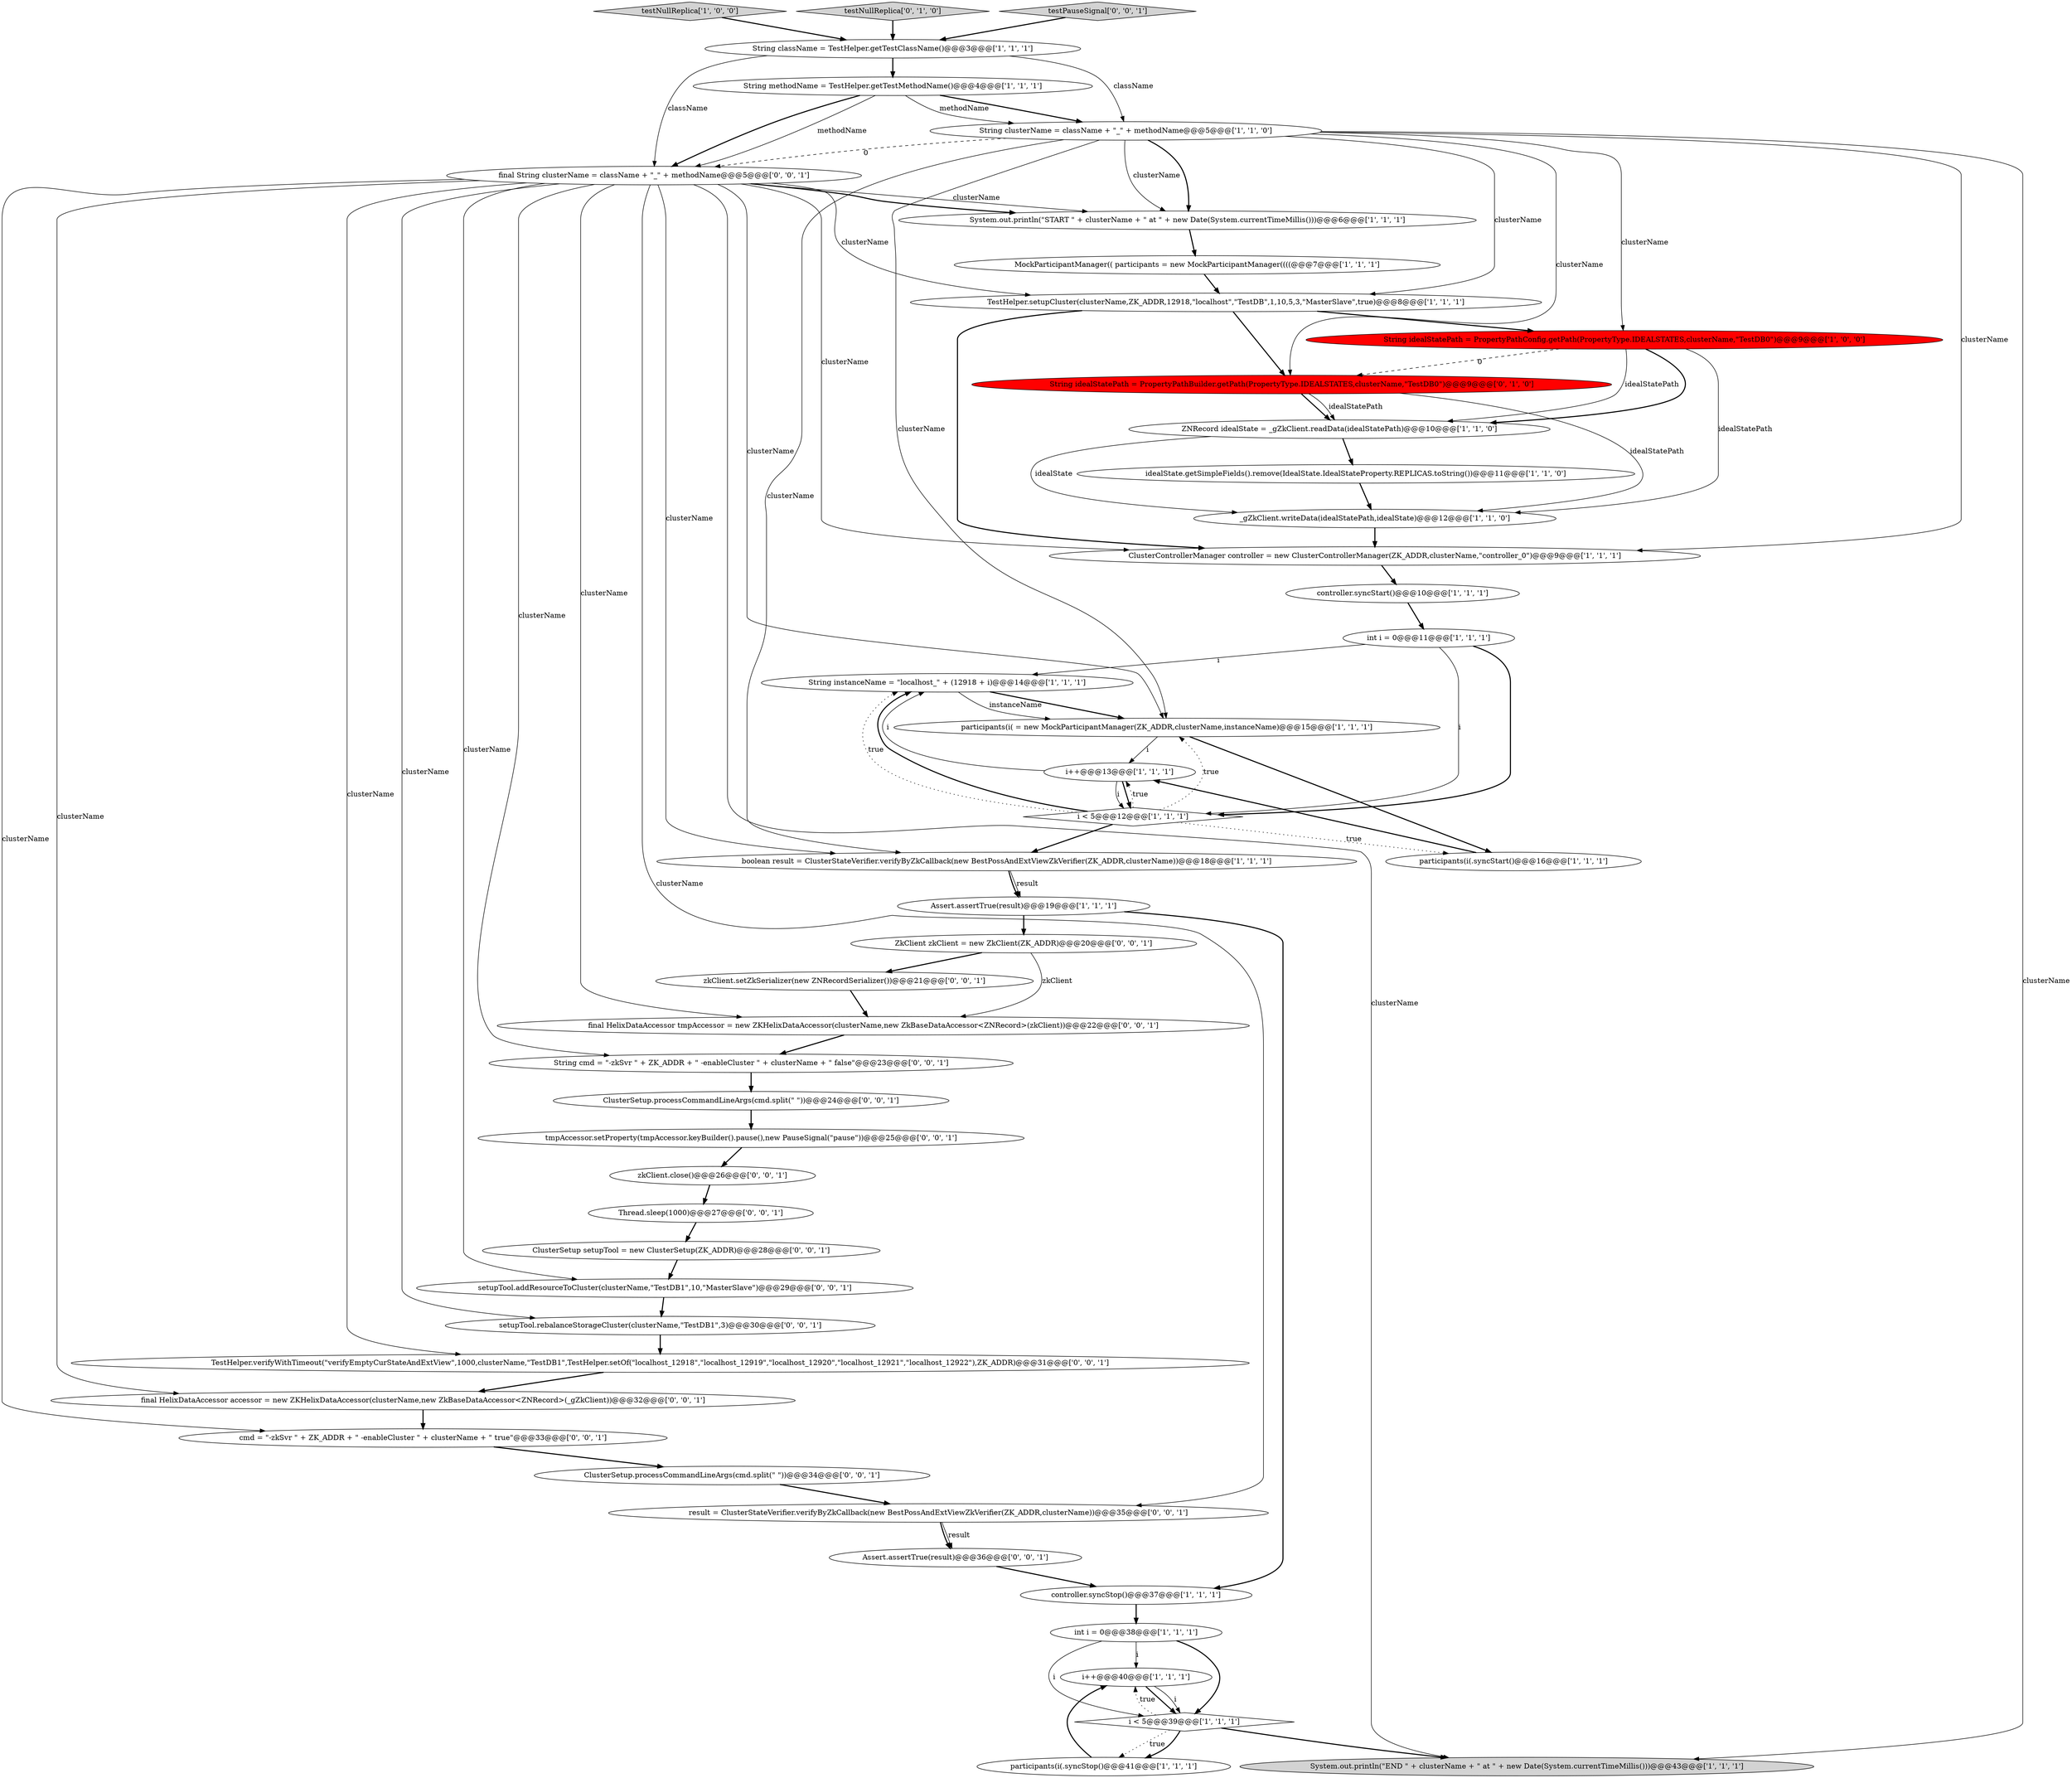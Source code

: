 digraph {
25 [style = filled, label = "String clusterName = className + \"_\" + methodName@@@5@@@['1', '1', '0']", fillcolor = white, shape = ellipse image = "AAA0AAABBB1BBB"];
47 [style = filled, label = "Thread.sleep(1000)@@@27@@@['0', '0', '1']", fillcolor = white, shape = ellipse image = "AAA0AAABBB3BBB"];
27 [style = filled, label = "String idealStatePath = PropertyPathBuilder.getPath(PropertyType.IDEALSTATES,clusterName,\"TestDB0\")@@@9@@@['0', '1', '0']", fillcolor = red, shape = ellipse image = "AAA1AAABBB2BBB"];
15 [style = filled, label = "TestHelper.setupCluster(clusterName,ZK_ADDR,12918,\"localhost\",\"TestDB\",1,10,5,3,\"MasterSlave\",true)@@@8@@@['1', '1', '1']", fillcolor = white, shape = ellipse image = "AAA0AAABBB1BBB"];
14 [style = filled, label = "String methodName = TestHelper.getTestMethodName()@@@4@@@['1', '1', '1']", fillcolor = white, shape = ellipse image = "AAA0AAABBB1BBB"];
2 [style = filled, label = "controller.syncStop()@@@37@@@['1', '1', '1']", fillcolor = white, shape = ellipse image = "AAA0AAABBB1BBB"];
7 [style = filled, label = "i++@@@40@@@['1', '1', '1']", fillcolor = white, shape = ellipse image = "AAA0AAABBB1BBB"];
45 [style = filled, label = "final String clusterName = className + \"_\" + methodName@@@5@@@['0', '0', '1']", fillcolor = white, shape = ellipse image = "AAA0AAABBB3BBB"];
13 [style = filled, label = "testNullReplica['1', '0', '0']", fillcolor = lightgray, shape = diamond image = "AAA0AAABBB1BBB"];
29 [style = filled, label = "ClusterSetup.processCommandLineArgs(cmd.split(\" \"))@@@24@@@['0', '0', '1']", fillcolor = white, shape = ellipse image = "AAA0AAABBB3BBB"];
40 [style = filled, label = "ClusterSetup.processCommandLineArgs(cmd.split(\" \"))@@@34@@@['0', '0', '1']", fillcolor = white, shape = ellipse image = "AAA0AAABBB3BBB"];
0 [style = filled, label = "i++@@@13@@@['1', '1', '1']", fillcolor = white, shape = ellipse image = "AAA0AAABBB1BBB"];
11 [style = filled, label = "participants(i(.syncStart()@@@16@@@['1', '1', '1']", fillcolor = white, shape = ellipse image = "AAA0AAABBB1BBB"];
41 [style = filled, label = "zkClient.close()@@@26@@@['0', '0', '1']", fillcolor = white, shape = ellipse image = "AAA0AAABBB3BBB"];
9 [style = filled, label = "ZNRecord idealState = _gZkClient.readData(idealStatePath)@@@10@@@['1', '1', '0']", fillcolor = white, shape = ellipse image = "AAA0AAABBB1BBB"];
1 [style = filled, label = "int i = 0@@@11@@@['1', '1', '1']", fillcolor = white, shape = ellipse image = "AAA0AAABBB1BBB"];
18 [style = filled, label = "ClusterControllerManager controller = new ClusterControllerManager(ZK_ADDR,clusterName,\"controller_0\")@@@9@@@['1', '1', '1']", fillcolor = white, shape = ellipse image = "AAA0AAABBB1BBB"];
28 [style = filled, label = "testNullReplica['0', '1', '0']", fillcolor = lightgray, shape = diamond image = "AAA0AAABBB2BBB"];
37 [style = filled, label = "ClusterSetup setupTool = new ClusterSetup(ZK_ADDR)@@@28@@@['0', '0', '1']", fillcolor = white, shape = ellipse image = "AAA0AAABBB3BBB"];
35 [style = filled, label = "Assert.assertTrue(result)@@@36@@@['0', '0', '1']", fillcolor = white, shape = ellipse image = "AAA0AAABBB3BBB"];
17 [style = filled, label = "_gZkClient.writeData(idealStatePath,idealState)@@@12@@@['1', '1', '0']", fillcolor = white, shape = ellipse image = "AAA0AAABBB1BBB"];
22 [style = filled, label = "String idealStatePath = PropertyPathConfig.getPath(PropertyType.IDEALSTATES,clusterName,\"TestDB0\")@@@9@@@['1', '0', '0']", fillcolor = red, shape = ellipse image = "AAA1AAABBB1BBB"];
30 [style = filled, label = "String cmd = \"-zkSvr \" + ZK_ADDR + \" -enableCluster \" + clusterName + \" false\"@@@23@@@['0', '0', '1']", fillcolor = white, shape = ellipse image = "AAA0AAABBB3BBB"];
32 [style = filled, label = "final HelixDataAccessor accessor = new ZKHelixDataAccessor(clusterName,new ZkBaseDataAccessor<ZNRecord>(_gZkClient))@@@32@@@['0', '0', '1']", fillcolor = white, shape = ellipse image = "AAA0AAABBB3BBB"];
4 [style = filled, label = "String className = TestHelper.getTestClassName()@@@3@@@['1', '1', '1']", fillcolor = white, shape = ellipse image = "AAA0AAABBB1BBB"];
6 [style = filled, label = "participants(i( = new MockParticipantManager(ZK_ADDR,clusterName,instanceName)@@@15@@@['1', '1', '1']", fillcolor = white, shape = ellipse image = "AAA0AAABBB1BBB"];
12 [style = filled, label = "participants(i(.syncStop()@@@41@@@['1', '1', '1']", fillcolor = white, shape = ellipse image = "AAA0AAABBB1BBB"];
46 [style = filled, label = "zkClient.setZkSerializer(new ZNRecordSerializer())@@@21@@@['0', '0', '1']", fillcolor = white, shape = ellipse image = "AAA0AAABBB3BBB"];
23 [style = filled, label = "System.out.println(\"START \" + clusterName + \" at \" + new Date(System.currentTimeMillis()))@@@6@@@['1', '1', '1']", fillcolor = white, shape = ellipse image = "AAA0AAABBB1BBB"];
8 [style = filled, label = "int i = 0@@@38@@@['1', '1', '1']", fillcolor = white, shape = ellipse image = "AAA0AAABBB1BBB"];
34 [style = filled, label = "final HelixDataAccessor tmpAccessor = new ZKHelixDataAccessor(clusterName,new ZkBaseDataAccessor<ZNRecord>(zkClient))@@@22@@@['0', '0', '1']", fillcolor = white, shape = ellipse image = "AAA0AAABBB3BBB"];
5 [style = filled, label = "i < 5@@@39@@@['1', '1', '1']", fillcolor = white, shape = diamond image = "AAA0AAABBB1BBB"];
36 [style = filled, label = "cmd = \"-zkSvr \" + ZK_ADDR + \" -enableCluster \" + clusterName + \" true\"@@@33@@@['0', '0', '1']", fillcolor = white, shape = ellipse image = "AAA0AAABBB3BBB"];
31 [style = filled, label = "testPauseSignal['0', '0', '1']", fillcolor = lightgray, shape = diamond image = "AAA0AAABBB3BBB"];
24 [style = filled, label = "MockParticipantManager(( participants = new MockParticipantManager((((@@@7@@@['1', '1', '1']", fillcolor = white, shape = ellipse image = "AAA0AAABBB1BBB"];
26 [style = filled, label = "String instanceName = \"localhost_\" + (12918 + i)@@@14@@@['1', '1', '1']", fillcolor = white, shape = ellipse image = "AAA0AAABBB1BBB"];
39 [style = filled, label = "TestHelper.verifyWithTimeout(\"verifyEmptyCurStateAndExtView\",1000,clusterName,\"TestDB1\",TestHelper.setOf(\"localhost_12918\",\"localhost_12919\",\"localhost_12920\",\"localhost_12921\",\"localhost_12922\"),ZK_ADDR)@@@31@@@['0', '0', '1']", fillcolor = white, shape = ellipse image = "AAA0AAABBB3BBB"];
3 [style = filled, label = "idealState.getSimpleFields().remove(IdealState.IdealStateProperty.REPLICAS.toString())@@@11@@@['1', '1', '0']", fillcolor = white, shape = ellipse image = "AAA0AAABBB1BBB"];
43 [style = filled, label = "setupTool.rebalanceStorageCluster(clusterName,\"TestDB1\",3)@@@30@@@['0', '0', '1']", fillcolor = white, shape = ellipse image = "AAA0AAABBB3BBB"];
21 [style = filled, label = "boolean result = ClusterStateVerifier.verifyByZkCallback(new BestPossAndExtViewZkVerifier(ZK_ADDR,clusterName))@@@18@@@['1', '1', '1']", fillcolor = white, shape = ellipse image = "AAA0AAABBB1BBB"];
10 [style = filled, label = "i < 5@@@12@@@['1', '1', '1']", fillcolor = white, shape = diamond image = "AAA0AAABBB1BBB"];
38 [style = filled, label = "tmpAccessor.setProperty(tmpAccessor.keyBuilder().pause(),new PauseSignal(\"pause\"))@@@25@@@['0', '0', '1']", fillcolor = white, shape = ellipse image = "AAA0AAABBB3BBB"];
19 [style = filled, label = "Assert.assertTrue(result)@@@19@@@['1', '1', '1']", fillcolor = white, shape = ellipse image = "AAA0AAABBB1BBB"];
44 [style = filled, label = "ZkClient zkClient = new ZkClient(ZK_ADDR)@@@20@@@['0', '0', '1']", fillcolor = white, shape = ellipse image = "AAA0AAABBB3BBB"];
16 [style = filled, label = "System.out.println(\"END \" + clusterName + \" at \" + new Date(System.currentTimeMillis()))@@@43@@@['1', '1', '1']", fillcolor = lightgray, shape = ellipse image = "AAA0AAABBB1BBB"];
42 [style = filled, label = "setupTool.addResourceToCluster(clusterName,\"TestDB1\",10,\"MasterSlave\")@@@29@@@['0', '0', '1']", fillcolor = white, shape = ellipse image = "AAA0AAABBB3BBB"];
20 [style = filled, label = "controller.syncStart()@@@10@@@['1', '1', '1']", fillcolor = white, shape = ellipse image = "AAA0AAABBB1BBB"];
33 [style = filled, label = "result = ClusterStateVerifier.verifyByZkCallback(new BestPossAndExtViewZkVerifier(ZK_ADDR,clusterName))@@@35@@@['0', '0', '1']", fillcolor = white, shape = ellipse image = "AAA0AAABBB3BBB"];
27->17 [style = solid, label="idealStatePath"];
14->25 [style = bold, label=""];
46->34 [style = bold, label=""];
25->22 [style = solid, label="clusterName"];
27->9 [style = bold, label=""];
38->41 [style = bold, label=""];
47->37 [style = bold, label=""];
5->12 [style = dotted, label="true"];
25->27 [style = solid, label="clusterName"];
22->9 [style = solid, label="idealStatePath"];
45->23 [style = solid, label="clusterName"];
30->29 [style = bold, label=""];
12->7 [style = bold, label=""];
25->18 [style = solid, label="clusterName"];
19->44 [style = bold, label=""];
44->46 [style = bold, label=""];
25->21 [style = solid, label="clusterName"];
45->6 [style = solid, label="clusterName"];
45->18 [style = solid, label="clusterName"];
6->11 [style = bold, label=""];
45->34 [style = solid, label="clusterName"];
22->17 [style = solid, label="idealStatePath"];
9->17 [style = solid, label="idealState"];
14->45 [style = solid, label="methodName"];
45->30 [style = solid, label="clusterName"];
10->6 [style = dotted, label="true"];
21->19 [style = bold, label=""];
4->45 [style = solid, label="className"];
22->9 [style = bold, label=""];
25->15 [style = solid, label="clusterName"];
31->4 [style = bold, label=""];
10->26 [style = bold, label=""];
10->21 [style = bold, label=""];
19->2 [style = bold, label=""];
26->6 [style = bold, label=""];
18->20 [style = bold, label=""];
7->5 [style = bold, label=""];
14->25 [style = solid, label="methodName"];
5->7 [style = dotted, label="true"];
21->19 [style = solid, label="result"];
33->35 [style = solid, label="result"];
1->26 [style = solid, label="i"];
1->10 [style = solid, label="i"];
32->36 [style = bold, label=""];
10->0 [style = dotted, label="true"];
10->26 [style = dotted, label="true"];
29->38 [style = bold, label=""];
25->6 [style = solid, label="clusterName"];
8->7 [style = solid, label="i"];
45->21 [style = solid, label="clusterName"];
4->14 [style = bold, label=""];
36->40 [style = bold, label=""];
45->23 [style = bold, label=""];
45->33 [style = solid, label="clusterName"];
35->2 [style = bold, label=""];
45->36 [style = solid, label="clusterName"];
22->27 [style = dashed, label="0"];
45->32 [style = solid, label="clusterName"];
20->1 [style = bold, label=""];
15->22 [style = bold, label=""];
5->16 [style = bold, label=""];
0->10 [style = solid, label="i"];
45->15 [style = solid, label="clusterName"];
7->5 [style = solid, label="i"];
40->33 [style = bold, label=""];
25->23 [style = solid, label="clusterName"];
10->11 [style = dotted, label="true"];
39->32 [style = bold, label=""];
25->45 [style = dashed, label="0"];
9->3 [style = bold, label=""];
3->17 [style = bold, label=""];
41->47 [style = bold, label=""];
43->39 [style = bold, label=""];
45->43 [style = solid, label="clusterName"];
37->42 [style = bold, label=""];
24->15 [style = bold, label=""];
45->39 [style = solid, label="clusterName"];
45->16 [style = solid, label="clusterName"];
33->35 [style = bold, label=""];
25->16 [style = solid, label="clusterName"];
42->43 [style = bold, label=""];
25->23 [style = bold, label=""];
4->25 [style = solid, label="className"];
14->45 [style = bold, label=""];
0->26 [style = solid, label="i"];
15->18 [style = bold, label=""];
34->30 [style = bold, label=""];
44->34 [style = solid, label="zkClient"];
27->9 [style = solid, label="idealStatePath"];
6->0 [style = solid, label="i"];
45->42 [style = solid, label="clusterName"];
23->24 [style = bold, label=""];
0->10 [style = bold, label=""];
11->0 [style = bold, label=""];
8->5 [style = bold, label=""];
5->12 [style = bold, label=""];
8->5 [style = solid, label="i"];
26->6 [style = solid, label="instanceName"];
1->10 [style = bold, label=""];
15->27 [style = bold, label=""];
2->8 [style = bold, label=""];
17->18 [style = bold, label=""];
28->4 [style = bold, label=""];
13->4 [style = bold, label=""];
}
